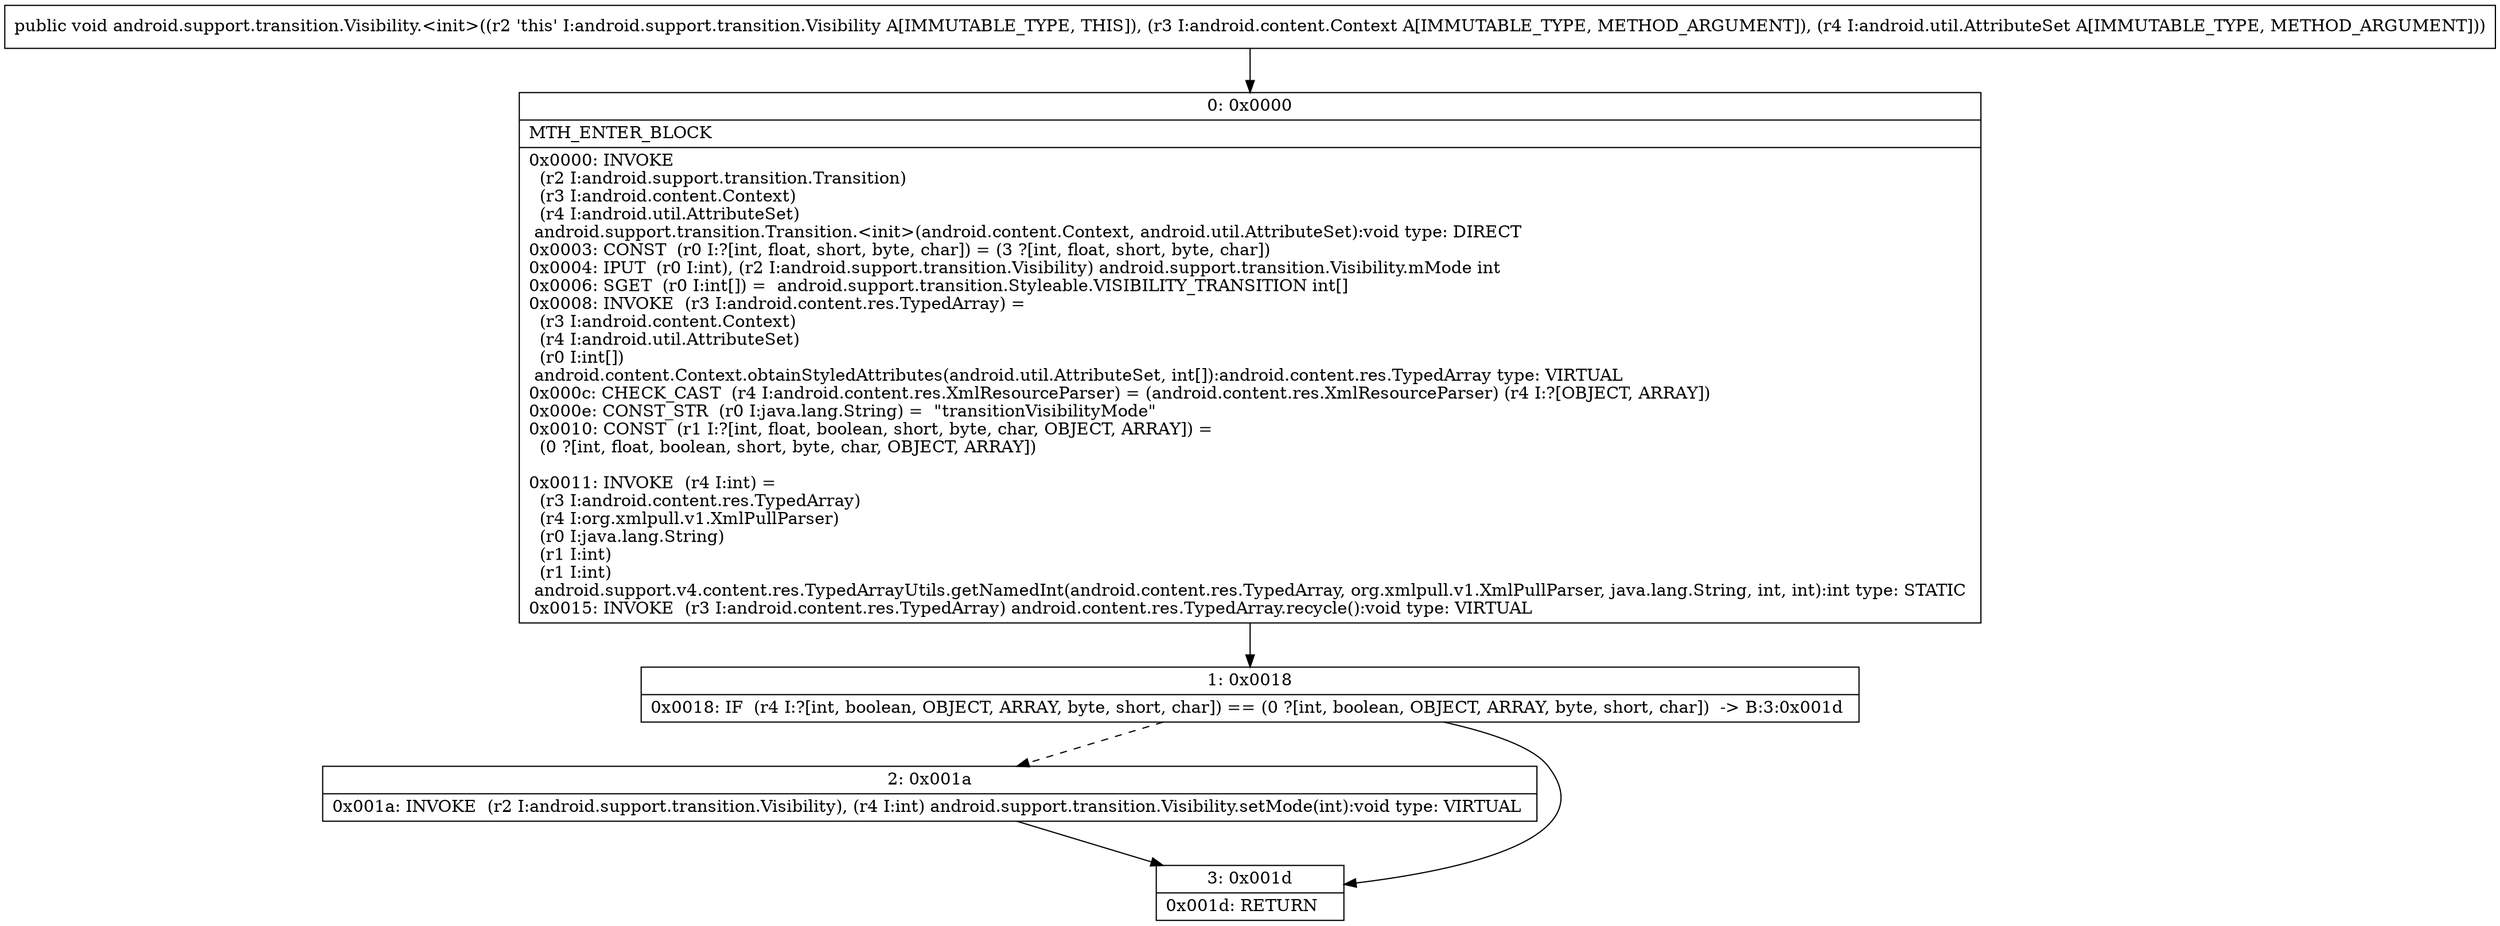 digraph "CFG forandroid.support.transition.Visibility.\<init\>(Landroid\/content\/Context;Landroid\/util\/AttributeSet;)V" {
Node_0 [shape=record,label="{0\:\ 0x0000|MTH_ENTER_BLOCK\l|0x0000: INVOKE  \l  (r2 I:android.support.transition.Transition)\l  (r3 I:android.content.Context)\l  (r4 I:android.util.AttributeSet)\l android.support.transition.Transition.\<init\>(android.content.Context, android.util.AttributeSet):void type: DIRECT \l0x0003: CONST  (r0 I:?[int, float, short, byte, char]) = (3 ?[int, float, short, byte, char]) \l0x0004: IPUT  (r0 I:int), (r2 I:android.support.transition.Visibility) android.support.transition.Visibility.mMode int \l0x0006: SGET  (r0 I:int[]) =  android.support.transition.Styleable.VISIBILITY_TRANSITION int[] \l0x0008: INVOKE  (r3 I:android.content.res.TypedArray) = \l  (r3 I:android.content.Context)\l  (r4 I:android.util.AttributeSet)\l  (r0 I:int[])\l android.content.Context.obtainStyledAttributes(android.util.AttributeSet, int[]):android.content.res.TypedArray type: VIRTUAL \l0x000c: CHECK_CAST  (r4 I:android.content.res.XmlResourceParser) = (android.content.res.XmlResourceParser) (r4 I:?[OBJECT, ARRAY]) \l0x000e: CONST_STR  (r0 I:java.lang.String) =  \"transitionVisibilityMode\" \l0x0010: CONST  (r1 I:?[int, float, boolean, short, byte, char, OBJECT, ARRAY]) = \l  (0 ?[int, float, boolean, short, byte, char, OBJECT, ARRAY])\l \l0x0011: INVOKE  (r4 I:int) = \l  (r3 I:android.content.res.TypedArray)\l  (r4 I:org.xmlpull.v1.XmlPullParser)\l  (r0 I:java.lang.String)\l  (r1 I:int)\l  (r1 I:int)\l android.support.v4.content.res.TypedArrayUtils.getNamedInt(android.content.res.TypedArray, org.xmlpull.v1.XmlPullParser, java.lang.String, int, int):int type: STATIC \l0x0015: INVOKE  (r3 I:android.content.res.TypedArray) android.content.res.TypedArray.recycle():void type: VIRTUAL \l}"];
Node_1 [shape=record,label="{1\:\ 0x0018|0x0018: IF  (r4 I:?[int, boolean, OBJECT, ARRAY, byte, short, char]) == (0 ?[int, boolean, OBJECT, ARRAY, byte, short, char])  \-\> B:3:0x001d \l}"];
Node_2 [shape=record,label="{2\:\ 0x001a|0x001a: INVOKE  (r2 I:android.support.transition.Visibility), (r4 I:int) android.support.transition.Visibility.setMode(int):void type: VIRTUAL \l}"];
Node_3 [shape=record,label="{3\:\ 0x001d|0x001d: RETURN   \l}"];
MethodNode[shape=record,label="{public void android.support.transition.Visibility.\<init\>((r2 'this' I:android.support.transition.Visibility A[IMMUTABLE_TYPE, THIS]), (r3 I:android.content.Context A[IMMUTABLE_TYPE, METHOD_ARGUMENT]), (r4 I:android.util.AttributeSet A[IMMUTABLE_TYPE, METHOD_ARGUMENT])) }"];
MethodNode -> Node_0;
Node_0 -> Node_1;
Node_1 -> Node_2[style=dashed];
Node_1 -> Node_3;
Node_2 -> Node_3;
}


